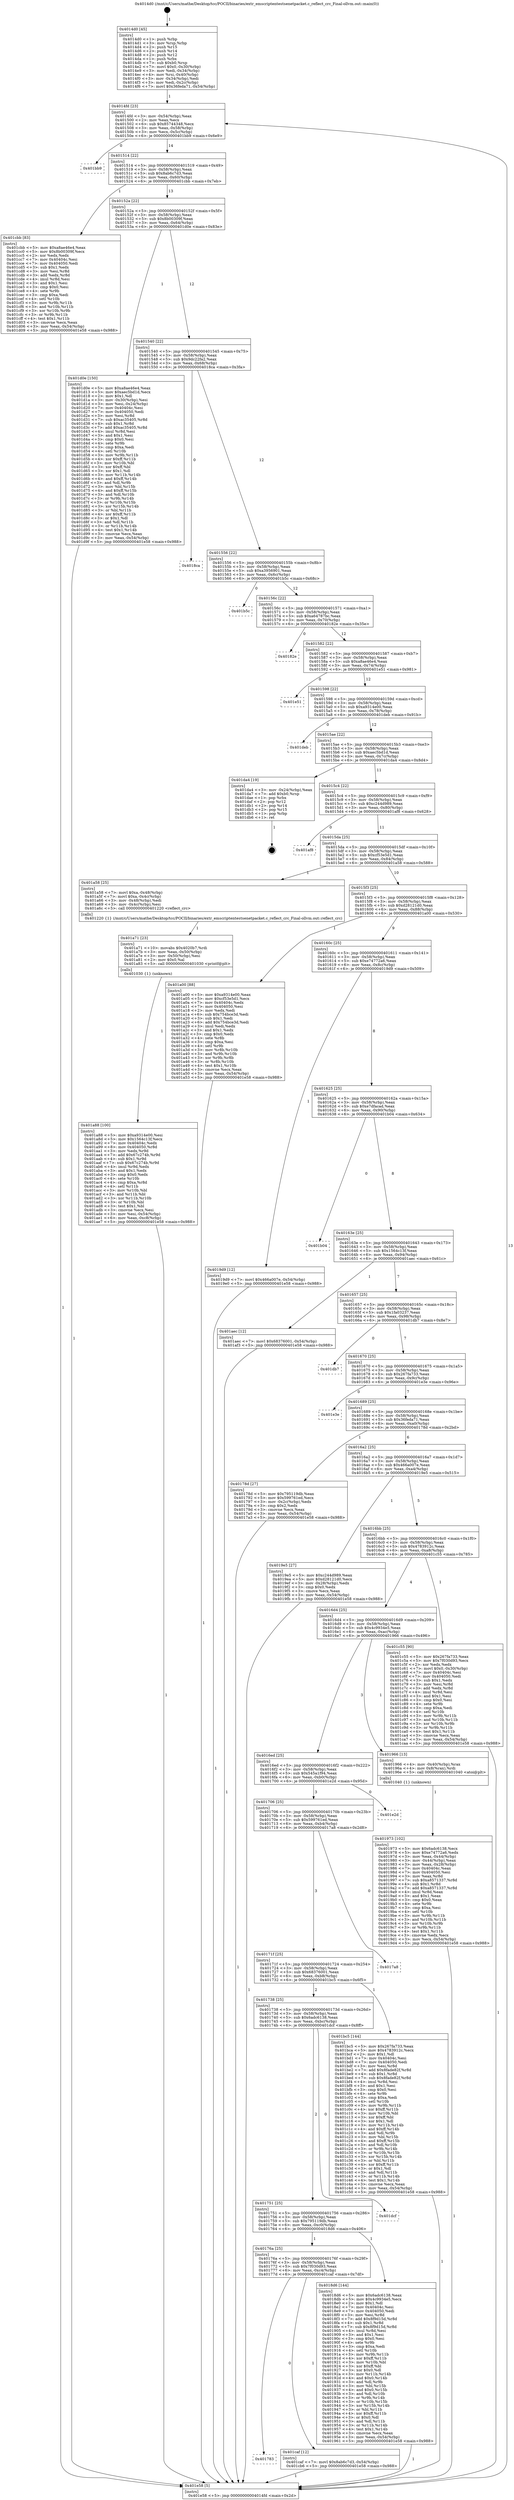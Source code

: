digraph "0x4014d0" {
  label = "0x4014d0 (/mnt/c/Users/mathe/Desktop/tcc/POCII/binaries/extr_emscriptentestsenetpacket.c_reflect_crc_Final-ollvm.out::main(0))"
  labelloc = "t"
  node[shape=record]

  Entry [label="",width=0.3,height=0.3,shape=circle,fillcolor=black,style=filled]
  "0x4014fd" [label="{
     0x4014fd [23]\l
     | [instrs]\l
     &nbsp;&nbsp;0x4014fd \<+3\>: mov -0x54(%rbp),%eax\l
     &nbsp;&nbsp;0x401500 \<+2\>: mov %eax,%ecx\l
     &nbsp;&nbsp;0x401502 \<+6\>: sub $0x85744348,%ecx\l
     &nbsp;&nbsp;0x401508 \<+3\>: mov %eax,-0x58(%rbp)\l
     &nbsp;&nbsp;0x40150b \<+3\>: mov %ecx,-0x5c(%rbp)\l
     &nbsp;&nbsp;0x40150e \<+6\>: je 0000000000401bb9 \<main+0x6e9\>\l
  }"]
  "0x401bb9" [label="{
     0x401bb9\l
  }", style=dashed]
  "0x401514" [label="{
     0x401514 [22]\l
     | [instrs]\l
     &nbsp;&nbsp;0x401514 \<+5\>: jmp 0000000000401519 \<main+0x49\>\l
     &nbsp;&nbsp;0x401519 \<+3\>: mov -0x58(%rbp),%eax\l
     &nbsp;&nbsp;0x40151c \<+5\>: sub $0x8ab6c7d3,%eax\l
     &nbsp;&nbsp;0x401521 \<+3\>: mov %eax,-0x60(%rbp)\l
     &nbsp;&nbsp;0x401524 \<+6\>: je 0000000000401cbb \<main+0x7eb\>\l
  }"]
  Exit [label="",width=0.3,height=0.3,shape=circle,fillcolor=black,style=filled,peripheries=2]
  "0x401cbb" [label="{
     0x401cbb [83]\l
     | [instrs]\l
     &nbsp;&nbsp;0x401cbb \<+5\>: mov $0xa8ae46e4,%eax\l
     &nbsp;&nbsp;0x401cc0 \<+5\>: mov $0x8b00309f,%ecx\l
     &nbsp;&nbsp;0x401cc5 \<+2\>: xor %edx,%edx\l
     &nbsp;&nbsp;0x401cc7 \<+7\>: mov 0x40404c,%esi\l
     &nbsp;&nbsp;0x401cce \<+7\>: mov 0x404050,%edi\l
     &nbsp;&nbsp;0x401cd5 \<+3\>: sub $0x1,%edx\l
     &nbsp;&nbsp;0x401cd8 \<+3\>: mov %esi,%r8d\l
     &nbsp;&nbsp;0x401cdb \<+3\>: add %edx,%r8d\l
     &nbsp;&nbsp;0x401cde \<+4\>: imul %r8d,%esi\l
     &nbsp;&nbsp;0x401ce2 \<+3\>: and $0x1,%esi\l
     &nbsp;&nbsp;0x401ce5 \<+3\>: cmp $0x0,%esi\l
     &nbsp;&nbsp;0x401ce8 \<+4\>: sete %r9b\l
     &nbsp;&nbsp;0x401cec \<+3\>: cmp $0xa,%edi\l
     &nbsp;&nbsp;0x401cef \<+4\>: setl %r10b\l
     &nbsp;&nbsp;0x401cf3 \<+3\>: mov %r9b,%r11b\l
     &nbsp;&nbsp;0x401cf6 \<+3\>: and %r10b,%r11b\l
     &nbsp;&nbsp;0x401cf9 \<+3\>: xor %r10b,%r9b\l
     &nbsp;&nbsp;0x401cfc \<+3\>: or %r9b,%r11b\l
     &nbsp;&nbsp;0x401cff \<+4\>: test $0x1,%r11b\l
     &nbsp;&nbsp;0x401d03 \<+3\>: cmovne %ecx,%eax\l
     &nbsp;&nbsp;0x401d06 \<+3\>: mov %eax,-0x54(%rbp)\l
     &nbsp;&nbsp;0x401d09 \<+5\>: jmp 0000000000401e58 \<main+0x988\>\l
  }"]
  "0x40152a" [label="{
     0x40152a [22]\l
     | [instrs]\l
     &nbsp;&nbsp;0x40152a \<+5\>: jmp 000000000040152f \<main+0x5f\>\l
     &nbsp;&nbsp;0x40152f \<+3\>: mov -0x58(%rbp),%eax\l
     &nbsp;&nbsp;0x401532 \<+5\>: sub $0x8b00309f,%eax\l
     &nbsp;&nbsp;0x401537 \<+3\>: mov %eax,-0x64(%rbp)\l
     &nbsp;&nbsp;0x40153a \<+6\>: je 0000000000401d0e \<main+0x83e\>\l
  }"]
  "0x401783" [label="{
     0x401783\l
  }", style=dashed]
  "0x401d0e" [label="{
     0x401d0e [150]\l
     | [instrs]\l
     &nbsp;&nbsp;0x401d0e \<+5\>: mov $0xa8ae46e4,%eax\l
     &nbsp;&nbsp;0x401d13 \<+5\>: mov $0xaec5bd1d,%ecx\l
     &nbsp;&nbsp;0x401d18 \<+2\>: mov $0x1,%dl\l
     &nbsp;&nbsp;0x401d1a \<+3\>: mov -0x30(%rbp),%esi\l
     &nbsp;&nbsp;0x401d1d \<+3\>: mov %esi,-0x24(%rbp)\l
     &nbsp;&nbsp;0x401d20 \<+7\>: mov 0x40404c,%esi\l
     &nbsp;&nbsp;0x401d27 \<+7\>: mov 0x404050,%edi\l
     &nbsp;&nbsp;0x401d2e \<+3\>: mov %esi,%r8d\l
     &nbsp;&nbsp;0x401d31 \<+7\>: sub $0xac35405,%r8d\l
     &nbsp;&nbsp;0x401d38 \<+4\>: sub $0x1,%r8d\l
     &nbsp;&nbsp;0x401d3c \<+7\>: add $0xac35405,%r8d\l
     &nbsp;&nbsp;0x401d43 \<+4\>: imul %r8d,%esi\l
     &nbsp;&nbsp;0x401d47 \<+3\>: and $0x1,%esi\l
     &nbsp;&nbsp;0x401d4a \<+3\>: cmp $0x0,%esi\l
     &nbsp;&nbsp;0x401d4d \<+4\>: sete %r9b\l
     &nbsp;&nbsp;0x401d51 \<+3\>: cmp $0xa,%edi\l
     &nbsp;&nbsp;0x401d54 \<+4\>: setl %r10b\l
     &nbsp;&nbsp;0x401d58 \<+3\>: mov %r9b,%r11b\l
     &nbsp;&nbsp;0x401d5b \<+4\>: xor $0xff,%r11b\l
     &nbsp;&nbsp;0x401d5f \<+3\>: mov %r10b,%bl\l
     &nbsp;&nbsp;0x401d62 \<+3\>: xor $0xff,%bl\l
     &nbsp;&nbsp;0x401d65 \<+3\>: xor $0x1,%dl\l
     &nbsp;&nbsp;0x401d68 \<+3\>: mov %r11b,%r14b\l
     &nbsp;&nbsp;0x401d6b \<+4\>: and $0xff,%r14b\l
     &nbsp;&nbsp;0x401d6f \<+3\>: and %dl,%r9b\l
     &nbsp;&nbsp;0x401d72 \<+3\>: mov %bl,%r15b\l
     &nbsp;&nbsp;0x401d75 \<+4\>: and $0xff,%r15b\l
     &nbsp;&nbsp;0x401d79 \<+3\>: and %dl,%r10b\l
     &nbsp;&nbsp;0x401d7c \<+3\>: or %r9b,%r14b\l
     &nbsp;&nbsp;0x401d7f \<+3\>: or %r10b,%r15b\l
     &nbsp;&nbsp;0x401d82 \<+3\>: xor %r15b,%r14b\l
     &nbsp;&nbsp;0x401d85 \<+3\>: or %bl,%r11b\l
     &nbsp;&nbsp;0x401d88 \<+4\>: xor $0xff,%r11b\l
     &nbsp;&nbsp;0x401d8c \<+3\>: or $0x1,%dl\l
     &nbsp;&nbsp;0x401d8f \<+3\>: and %dl,%r11b\l
     &nbsp;&nbsp;0x401d92 \<+3\>: or %r11b,%r14b\l
     &nbsp;&nbsp;0x401d95 \<+4\>: test $0x1,%r14b\l
     &nbsp;&nbsp;0x401d99 \<+3\>: cmovne %ecx,%eax\l
     &nbsp;&nbsp;0x401d9c \<+3\>: mov %eax,-0x54(%rbp)\l
     &nbsp;&nbsp;0x401d9f \<+5\>: jmp 0000000000401e58 \<main+0x988\>\l
  }"]
  "0x401540" [label="{
     0x401540 [22]\l
     | [instrs]\l
     &nbsp;&nbsp;0x401540 \<+5\>: jmp 0000000000401545 \<main+0x75\>\l
     &nbsp;&nbsp;0x401545 \<+3\>: mov -0x58(%rbp),%eax\l
     &nbsp;&nbsp;0x401548 \<+5\>: sub $0x9dc22fa2,%eax\l
     &nbsp;&nbsp;0x40154d \<+3\>: mov %eax,-0x68(%rbp)\l
     &nbsp;&nbsp;0x401550 \<+6\>: je 00000000004018ca \<main+0x3fa\>\l
  }"]
  "0x401caf" [label="{
     0x401caf [12]\l
     | [instrs]\l
     &nbsp;&nbsp;0x401caf \<+7\>: movl $0x8ab6c7d3,-0x54(%rbp)\l
     &nbsp;&nbsp;0x401cb6 \<+5\>: jmp 0000000000401e58 \<main+0x988\>\l
  }"]
  "0x4018ca" [label="{
     0x4018ca\l
  }", style=dashed]
  "0x401556" [label="{
     0x401556 [22]\l
     | [instrs]\l
     &nbsp;&nbsp;0x401556 \<+5\>: jmp 000000000040155b \<main+0x8b\>\l
     &nbsp;&nbsp;0x40155b \<+3\>: mov -0x58(%rbp),%eax\l
     &nbsp;&nbsp;0x40155e \<+5\>: sub $0xa3956901,%eax\l
     &nbsp;&nbsp;0x401563 \<+3\>: mov %eax,-0x6c(%rbp)\l
     &nbsp;&nbsp;0x401566 \<+6\>: je 0000000000401b5c \<main+0x68c\>\l
  }"]
  "0x401a88" [label="{
     0x401a88 [100]\l
     | [instrs]\l
     &nbsp;&nbsp;0x401a88 \<+5\>: mov $0xa9314e00,%esi\l
     &nbsp;&nbsp;0x401a8d \<+5\>: mov $0x1564c13f,%ecx\l
     &nbsp;&nbsp;0x401a92 \<+7\>: mov 0x40404c,%edx\l
     &nbsp;&nbsp;0x401a99 \<+8\>: mov 0x404050,%r8d\l
     &nbsp;&nbsp;0x401aa1 \<+3\>: mov %edx,%r9d\l
     &nbsp;&nbsp;0x401aa4 \<+7\>: add $0x67c274b,%r9d\l
     &nbsp;&nbsp;0x401aab \<+4\>: sub $0x1,%r9d\l
     &nbsp;&nbsp;0x401aaf \<+7\>: sub $0x67c274b,%r9d\l
     &nbsp;&nbsp;0x401ab6 \<+4\>: imul %r9d,%edx\l
     &nbsp;&nbsp;0x401aba \<+3\>: and $0x1,%edx\l
     &nbsp;&nbsp;0x401abd \<+3\>: cmp $0x0,%edx\l
     &nbsp;&nbsp;0x401ac0 \<+4\>: sete %r10b\l
     &nbsp;&nbsp;0x401ac4 \<+4\>: cmp $0xa,%r8d\l
     &nbsp;&nbsp;0x401ac8 \<+4\>: setl %r11b\l
     &nbsp;&nbsp;0x401acc \<+3\>: mov %r10b,%bl\l
     &nbsp;&nbsp;0x401acf \<+3\>: and %r11b,%bl\l
     &nbsp;&nbsp;0x401ad2 \<+3\>: xor %r11b,%r10b\l
     &nbsp;&nbsp;0x401ad5 \<+3\>: or %r10b,%bl\l
     &nbsp;&nbsp;0x401ad8 \<+3\>: test $0x1,%bl\l
     &nbsp;&nbsp;0x401adb \<+3\>: cmovne %ecx,%esi\l
     &nbsp;&nbsp;0x401ade \<+3\>: mov %esi,-0x54(%rbp)\l
     &nbsp;&nbsp;0x401ae1 \<+6\>: mov %eax,-0xc8(%rbp)\l
     &nbsp;&nbsp;0x401ae7 \<+5\>: jmp 0000000000401e58 \<main+0x988\>\l
  }"]
  "0x401b5c" [label="{
     0x401b5c\l
  }", style=dashed]
  "0x40156c" [label="{
     0x40156c [22]\l
     | [instrs]\l
     &nbsp;&nbsp;0x40156c \<+5\>: jmp 0000000000401571 \<main+0xa1\>\l
     &nbsp;&nbsp;0x401571 \<+3\>: mov -0x58(%rbp),%eax\l
     &nbsp;&nbsp;0x401574 \<+5\>: sub $0xa64787bc,%eax\l
     &nbsp;&nbsp;0x401579 \<+3\>: mov %eax,-0x70(%rbp)\l
     &nbsp;&nbsp;0x40157c \<+6\>: je 000000000040182e \<main+0x35e\>\l
  }"]
  "0x401a71" [label="{
     0x401a71 [23]\l
     | [instrs]\l
     &nbsp;&nbsp;0x401a71 \<+10\>: movabs $0x4020b7,%rdi\l
     &nbsp;&nbsp;0x401a7b \<+3\>: mov %eax,-0x50(%rbp)\l
     &nbsp;&nbsp;0x401a7e \<+3\>: mov -0x50(%rbp),%esi\l
     &nbsp;&nbsp;0x401a81 \<+2\>: mov $0x0,%al\l
     &nbsp;&nbsp;0x401a83 \<+5\>: call 0000000000401030 \<printf@plt\>\l
     | [calls]\l
     &nbsp;&nbsp;0x401030 \{1\} (unknown)\l
  }"]
  "0x40182e" [label="{
     0x40182e\l
  }", style=dashed]
  "0x401582" [label="{
     0x401582 [22]\l
     | [instrs]\l
     &nbsp;&nbsp;0x401582 \<+5\>: jmp 0000000000401587 \<main+0xb7\>\l
     &nbsp;&nbsp;0x401587 \<+3\>: mov -0x58(%rbp),%eax\l
     &nbsp;&nbsp;0x40158a \<+5\>: sub $0xa8ae46e4,%eax\l
     &nbsp;&nbsp;0x40158f \<+3\>: mov %eax,-0x74(%rbp)\l
     &nbsp;&nbsp;0x401592 \<+6\>: je 0000000000401e51 \<main+0x981\>\l
  }"]
  "0x401973" [label="{
     0x401973 [102]\l
     | [instrs]\l
     &nbsp;&nbsp;0x401973 \<+5\>: mov $0x6adc6138,%ecx\l
     &nbsp;&nbsp;0x401978 \<+5\>: mov $0xe74772a6,%edx\l
     &nbsp;&nbsp;0x40197d \<+3\>: mov %eax,-0x44(%rbp)\l
     &nbsp;&nbsp;0x401980 \<+3\>: mov -0x44(%rbp),%eax\l
     &nbsp;&nbsp;0x401983 \<+3\>: mov %eax,-0x28(%rbp)\l
     &nbsp;&nbsp;0x401986 \<+7\>: mov 0x40404c,%eax\l
     &nbsp;&nbsp;0x40198d \<+7\>: mov 0x404050,%esi\l
     &nbsp;&nbsp;0x401994 \<+3\>: mov %eax,%r8d\l
     &nbsp;&nbsp;0x401997 \<+7\>: sub $0xa8571337,%r8d\l
     &nbsp;&nbsp;0x40199e \<+4\>: sub $0x1,%r8d\l
     &nbsp;&nbsp;0x4019a2 \<+7\>: add $0xa8571337,%r8d\l
     &nbsp;&nbsp;0x4019a9 \<+4\>: imul %r8d,%eax\l
     &nbsp;&nbsp;0x4019ad \<+3\>: and $0x1,%eax\l
     &nbsp;&nbsp;0x4019b0 \<+3\>: cmp $0x0,%eax\l
     &nbsp;&nbsp;0x4019b3 \<+4\>: sete %r9b\l
     &nbsp;&nbsp;0x4019b7 \<+3\>: cmp $0xa,%esi\l
     &nbsp;&nbsp;0x4019ba \<+4\>: setl %r10b\l
     &nbsp;&nbsp;0x4019be \<+3\>: mov %r9b,%r11b\l
     &nbsp;&nbsp;0x4019c1 \<+3\>: and %r10b,%r11b\l
     &nbsp;&nbsp;0x4019c4 \<+3\>: xor %r10b,%r9b\l
     &nbsp;&nbsp;0x4019c7 \<+3\>: or %r9b,%r11b\l
     &nbsp;&nbsp;0x4019ca \<+4\>: test $0x1,%r11b\l
     &nbsp;&nbsp;0x4019ce \<+3\>: cmovne %edx,%ecx\l
     &nbsp;&nbsp;0x4019d1 \<+3\>: mov %ecx,-0x54(%rbp)\l
     &nbsp;&nbsp;0x4019d4 \<+5\>: jmp 0000000000401e58 \<main+0x988\>\l
  }"]
  "0x401e51" [label="{
     0x401e51\l
  }", style=dashed]
  "0x401598" [label="{
     0x401598 [22]\l
     | [instrs]\l
     &nbsp;&nbsp;0x401598 \<+5\>: jmp 000000000040159d \<main+0xcd\>\l
     &nbsp;&nbsp;0x40159d \<+3\>: mov -0x58(%rbp),%eax\l
     &nbsp;&nbsp;0x4015a0 \<+5\>: sub $0xa9314e00,%eax\l
     &nbsp;&nbsp;0x4015a5 \<+3\>: mov %eax,-0x78(%rbp)\l
     &nbsp;&nbsp;0x4015a8 \<+6\>: je 0000000000401deb \<main+0x91b\>\l
  }"]
  "0x40176a" [label="{
     0x40176a [25]\l
     | [instrs]\l
     &nbsp;&nbsp;0x40176a \<+5\>: jmp 000000000040176f \<main+0x29f\>\l
     &nbsp;&nbsp;0x40176f \<+3\>: mov -0x58(%rbp),%eax\l
     &nbsp;&nbsp;0x401772 \<+5\>: sub $0x7f030d93,%eax\l
     &nbsp;&nbsp;0x401777 \<+6\>: mov %eax,-0xc4(%rbp)\l
     &nbsp;&nbsp;0x40177d \<+6\>: je 0000000000401caf \<main+0x7df\>\l
  }"]
  "0x401deb" [label="{
     0x401deb\l
  }", style=dashed]
  "0x4015ae" [label="{
     0x4015ae [22]\l
     | [instrs]\l
     &nbsp;&nbsp;0x4015ae \<+5\>: jmp 00000000004015b3 \<main+0xe3\>\l
     &nbsp;&nbsp;0x4015b3 \<+3\>: mov -0x58(%rbp),%eax\l
     &nbsp;&nbsp;0x4015b6 \<+5\>: sub $0xaec5bd1d,%eax\l
     &nbsp;&nbsp;0x4015bb \<+3\>: mov %eax,-0x7c(%rbp)\l
     &nbsp;&nbsp;0x4015be \<+6\>: je 0000000000401da4 \<main+0x8d4\>\l
  }"]
  "0x4018d6" [label="{
     0x4018d6 [144]\l
     | [instrs]\l
     &nbsp;&nbsp;0x4018d6 \<+5\>: mov $0x6adc6138,%eax\l
     &nbsp;&nbsp;0x4018db \<+5\>: mov $0x4c9934e5,%ecx\l
     &nbsp;&nbsp;0x4018e0 \<+2\>: mov $0x1,%dl\l
     &nbsp;&nbsp;0x4018e2 \<+7\>: mov 0x40404c,%esi\l
     &nbsp;&nbsp;0x4018e9 \<+7\>: mov 0x404050,%edi\l
     &nbsp;&nbsp;0x4018f0 \<+3\>: mov %esi,%r8d\l
     &nbsp;&nbsp;0x4018f3 \<+7\>: add $0x8f9d15d,%r8d\l
     &nbsp;&nbsp;0x4018fa \<+4\>: sub $0x1,%r8d\l
     &nbsp;&nbsp;0x4018fe \<+7\>: sub $0x8f9d15d,%r8d\l
     &nbsp;&nbsp;0x401905 \<+4\>: imul %r8d,%esi\l
     &nbsp;&nbsp;0x401909 \<+3\>: and $0x1,%esi\l
     &nbsp;&nbsp;0x40190c \<+3\>: cmp $0x0,%esi\l
     &nbsp;&nbsp;0x40190f \<+4\>: sete %r9b\l
     &nbsp;&nbsp;0x401913 \<+3\>: cmp $0xa,%edi\l
     &nbsp;&nbsp;0x401916 \<+4\>: setl %r10b\l
     &nbsp;&nbsp;0x40191a \<+3\>: mov %r9b,%r11b\l
     &nbsp;&nbsp;0x40191d \<+4\>: xor $0xff,%r11b\l
     &nbsp;&nbsp;0x401921 \<+3\>: mov %r10b,%bl\l
     &nbsp;&nbsp;0x401924 \<+3\>: xor $0xff,%bl\l
     &nbsp;&nbsp;0x401927 \<+3\>: xor $0x0,%dl\l
     &nbsp;&nbsp;0x40192a \<+3\>: mov %r11b,%r14b\l
     &nbsp;&nbsp;0x40192d \<+4\>: and $0x0,%r14b\l
     &nbsp;&nbsp;0x401931 \<+3\>: and %dl,%r9b\l
     &nbsp;&nbsp;0x401934 \<+3\>: mov %bl,%r15b\l
     &nbsp;&nbsp;0x401937 \<+4\>: and $0x0,%r15b\l
     &nbsp;&nbsp;0x40193b \<+3\>: and %dl,%r10b\l
     &nbsp;&nbsp;0x40193e \<+3\>: or %r9b,%r14b\l
     &nbsp;&nbsp;0x401941 \<+3\>: or %r10b,%r15b\l
     &nbsp;&nbsp;0x401944 \<+3\>: xor %r15b,%r14b\l
     &nbsp;&nbsp;0x401947 \<+3\>: or %bl,%r11b\l
     &nbsp;&nbsp;0x40194a \<+4\>: xor $0xff,%r11b\l
     &nbsp;&nbsp;0x40194e \<+3\>: or $0x0,%dl\l
     &nbsp;&nbsp;0x401951 \<+3\>: and %dl,%r11b\l
     &nbsp;&nbsp;0x401954 \<+3\>: or %r11b,%r14b\l
     &nbsp;&nbsp;0x401957 \<+4\>: test $0x1,%r14b\l
     &nbsp;&nbsp;0x40195b \<+3\>: cmovne %ecx,%eax\l
     &nbsp;&nbsp;0x40195e \<+3\>: mov %eax,-0x54(%rbp)\l
     &nbsp;&nbsp;0x401961 \<+5\>: jmp 0000000000401e58 \<main+0x988\>\l
  }"]
  "0x401da4" [label="{
     0x401da4 [19]\l
     | [instrs]\l
     &nbsp;&nbsp;0x401da4 \<+3\>: mov -0x24(%rbp),%eax\l
     &nbsp;&nbsp;0x401da7 \<+7\>: add $0xb0,%rsp\l
     &nbsp;&nbsp;0x401dae \<+1\>: pop %rbx\l
     &nbsp;&nbsp;0x401daf \<+2\>: pop %r12\l
     &nbsp;&nbsp;0x401db1 \<+2\>: pop %r14\l
     &nbsp;&nbsp;0x401db3 \<+2\>: pop %r15\l
     &nbsp;&nbsp;0x401db5 \<+1\>: pop %rbp\l
     &nbsp;&nbsp;0x401db6 \<+1\>: ret\l
  }"]
  "0x4015c4" [label="{
     0x4015c4 [22]\l
     | [instrs]\l
     &nbsp;&nbsp;0x4015c4 \<+5\>: jmp 00000000004015c9 \<main+0xf9\>\l
     &nbsp;&nbsp;0x4015c9 \<+3\>: mov -0x58(%rbp),%eax\l
     &nbsp;&nbsp;0x4015cc \<+5\>: sub $0xc244d989,%eax\l
     &nbsp;&nbsp;0x4015d1 \<+3\>: mov %eax,-0x80(%rbp)\l
     &nbsp;&nbsp;0x4015d4 \<+6\>: je 0000000000401af8 \<main+0x628\>\l
  }"]
  "0x401751" [label="{
     0x401751 [25]\l
     | [instrs]\l
     &nbsp;&nbsp;0x401751 \<+5\>: jmp 0000000000401756 \<main+0x286\>\l
     &nbsp;&nbsp;0x401756 \<+3\>: mov -0x58(%rbp),%eax\l
     &nbsp;&nbsp;0x401759 \<+5\>: sub $0x795119db,%eax\l
     &nbsp;&nbsp;0x40175e \<+6\>: mov %eax,-0xc0(%rbp)\l
     &nbsp;&nbsp;0x401764 \<+6\>: je 00000000004018d6 \<main+0x406\>\l
  }"]
  "0x401af8" [label="{
     0x401af8\l
  }", style=dashed]
  "0x4015da" [label="{
     0x4015da [25]\l
     | [instrs]\l
     &nbsp;&nbsp;0x4015da \<+5\>: jmp 00000000004015df \<main+0x10f\>\l
     &nbsp;&nbsp;0x4015df \<+3\>: mov -0x58(%rbp),%eax\l
     &nbsp;&nbsp;0x4015e2 \<+5\>: sub $0xcf53e5d1,%eax\l
     &nbsp;&nbsp;0x4015e7 \<+6\>: mov %eax,-0x84(%rbp)\l
     &nbsp;&nbsp;0x4015ed \<+6\>: je 0000000000401a58 \<main+0x588\>\l
  }"]
  "0x401dcf" [label="{
     0x401dcf\l
  }", style=dashed]
  "0x401a58" [label="{
     0x401a58 [25]\l
     | [instrs]\l
     &nbsp;&nbsp;0x401a58 \<+7\>: movl $0xa,-0x48(%rbp)\l
     &nbsp;&nbsp;0x401a5f \<+7\>: movl $0xa,-0x4c(%rbp)\l
     &nbsp;&nbsp;0x401a66 \<+3\>: mov -0x48(%rbp),%edi\l
     &nbsp;&nbsp;0x401a69 \<+3\>: mov -0x4c(%rbp),%esi\l
     &nbsp;&nbsp;0x401a6c \<+5\>: call 0000000000401220 \<reflect_crc\>\l
     | [calls]\l
     &nbsp;&nbsp;0x401220 \{1\} (/mnt/c/Users/mathe/Desktop/tcc/POCII/binaries/extr_emscriptentestsenetpacket.c_reflect_crc_Final-ollvm.out::reflect_crc)\l
  }"]
  "0x4015f3" [label="{
     0x4015f3 [25]\l
     | [instrs]\l
     &nbsp;&nbsp;0x4015f3 \<+5\>: jmp 00000000004015f8 \<main+0x128\>\l
     &nbsp;&nbsp;0x4015f8 \<+3\>: mov -0x58(%rbp),%eax\l
     &nbsp;&nbsp;0x4015fb \<+5\>: sub $0xd28121d0,%eax\l
     &nbsp;&nbsp;0x401600 \<+6\>: mov %eax,-0x88(%rbp)\l
     &nbsp;&nbsp;0x401606 \<+6\>: je 0000000000401a00 \<main+0x530\>\l
  }"]
  "0x401738" [label="{
     0x401738 [25]\l
     | [instrs]\l
     &nbsp;&nbsp;0x401738 \<+5\>: jmp 000000000040173d \<main+0x26d\>\l
     &nbsp;&nbsp;0x40173d \<+3\>: mov -0x58(%rbp),%eax\l
     &nbsp;&nbsp;0x401740 \<+5\>: sub $0x6adc6138,%eax\l
     &nbsp;&nbsp;0x401745 \<+6\>: mov %eax,-0xbc(%rbp)\l
     &nbsp;&nbsp;0x40174b \<+6\>: je 0000000000401dcf \<main+0x8ff\>\l
  }"]
  "0x401a00" [label="{
     0x401a00 [88]\l
     | [instrs]\l
     &nbsp;&nbsp;0x401a00 \<+5\>: mov $0xa9314e00,%eax\l
     &nbsp;&nbsp;0x401a05 \<+5\>: mov $0xcf53e5d1,%ecx\l
     &nbsp;&nbsp;0x401a0a \<+7\>: mov 0x40404c,%edx\l
     &nbsp;&nbsp;0x401a11 \<+7\>: mov 0x404050,%esi\l
     &nbsp;&nbsp;0x401a18 \<+2\>: mov %edx,%edi\l
     &nbsp;&nbsp;0x401a1a \<+6\>: sub $0x754bce3d,%edi\l
     &nbsp;&nbsp;0x401a20 \<+3\>: sub $0x1,%edi\l
     &nbsp;&nbsp;0x401a23 \<+6\>: add $0x754bce3d,%edi\l
     &nbsp;&nbsp;0x401a29 \<+3\>: imul %edi,%edx\l
     &nbsp;&nbsp;0x401a2c \<+3\>: and $0x1,%edx\l
     &nbsp;&nbsp;0x401a2f \<+3\>: cmp $0x0,%edx\l
     &nbsp;&nbsp;0x401a32 \<+4\>: sete %r8b\l
     &nbsp;&nbsp;0x401a36 \<+3\>: cmp $0xa,%esi\l
     &nbsp;&nbsp;0x401a39 \<+4\>: setl %r9b\l
     &nbsp;&nbsp;0x401a3d \<+3\>: mov %r8b,%r10b\l
     &nbsp;&nbsp;0x401a40 \<+3\>: and %r9b,%r10b\l
     &nbsp;&nbsp;0x401a43 \<+3\>: xor %r9b,%r8b\l
     &nbsp;&nbsp;0x401a46 \<+3\>: or %r8b,%r10b\l
     &nbsp;&nbsp;0x401a49 \<+4\>: test $0x1,%r10b\l
     &nbsp;&nbsp;0x401a4d \<+3\>: cmovne %ecx,%eax\l
     &nbsp;&nbsp;0x401a50 \<+3\>: mov %eax,-0x54(%rbp)\l
     &nbsp;&nbsp;0x401a53 \<+5\>: jmp 0000000000401e58 \<main+0x988\>\l
  }"]
  "0x40160c" [label="{
     0x40160c [25]\l
     | [instrs]\l
     &nbsp;&nbsp;0x40160c \<+5\>: jmp 0000000000401611 \<main+0x141\>\l
     &nbsp;&nbsp;0x401611 \<+3\>: mov -0x58(%rbp),%eax\l
     &nbsp;&nbsp;0x401614 \<+5\>: sub $0xe74772a6,%eax\l
     &nbsp;&nbsp;0x401619 \<+6\>: mov %eax,-0x8c(%rbp)\l
     &nbsp;&nbsp;0x40161f \<+6\>: je 00000000004019d9 \<main+0x509\>\l
  }"]
  "0x401bc5" [label="{
     0x401bc5 [144]\l
     | [instrs]\l
     &nbsp;&nbsp;0x401bc5 \<+5\>: mov $0x267fa733,%eax\l
     &nbsp;&nbsp;0x401bca \<+5\>: mov $0x4783912c,%ecx\l
     &nbsp;&nbsp;0x401bcf \<+2\>: mov $0x1,%dl\l
     &nbsp;&nbsp;0x401bd1 \<+7\>: mov 0x40404c,%esi\l
     &nbsp;&nbsp;0x401bd8 \<+7\>: mov 0x404050,%edi\l
     &nbsp;&nbsp;0x401bdf \<+3\>: mov %esi,%r8d\l
     &nbsp;&nbsp;0x401be2 \<+7\>: add $0x8fade82f,%r8d\l
     &nbsp;&nbsp;0x401be9 \<+4\>: sub $0x1,%r8d\l
     &nbsp;&nbsp;0x401bed \<+7\>: sub $0x8fade82f,%r8d\l
     &nbsp;&nbsp;0x401bf4 \<+4\>: imul %r8d,%esi\l
     &nbsp;&nbsp;0x401bf8 \<+3\>: and $0x1,%esi\l
     &nbsp;&nbsp;0x401bfb \<+3\>: cmp $0x0,%esi\l
     &nbsp;&nbsp;0x401bfe \<+4\>: sete %r9b\l
     &nbsp;&nbsp;0x401c02 \<+3\>: cmp $0xa,%edi\l
     &nbsp;&nbsp;0x401c05 \<+4\>: setl %r10b\l
     &nbsp;&nbsp;0x401c09 \<+3\>: mov %r9b,%r11b\l
     &nbsp;&nbsp;0x401c0c \<+4\>: xor $0xff,%r11b\l
     &nbsp;&nbsp;0x401c10 \<+3\>: mov %r10b,%bl\l
     &nbsp;&nbsp;0x401c13 \<+3\>: xor $0xff,%bl\l
     &nbsp;&nbsp;0x401c16 \<+3\>: xor $0x1,%dl\l
     &nbsp;&nbsp;0x401c19 \<+3\>: mov %r11b,%r14b\l
     &nbsp;&nbsp;0x401c1c \<+4\>: and $0xff,%r14b\l
     &nbsp;&nbsp;0x401c20 \<+3\>: and %dl,%r9b\l
     &nbsp;&nbsp;0x401c23 \<+3\>: mov %bl,%r15b\l
     &nbsp;&nbsp;0x401c26 \<+4\>: and $0xff,%r15b\l
     &nbsp;&nbsp;0x401c2a \<+3\>: and %dl,%r10b\l
     &nbsp;&nbsp;0x401c2d \<+3\>: or %r9b,%r14b\l
     &nbsp;&nbsp;0x401c30 \<+3\>: or %r10b,%r15b\l
     &nbsp;&nbsp;0x401c33 \<+3\>: xor %r15b,%r14b\l
     &nbsp;&nbsp;0x401c36 \<+3\>: or %bl,%r11b\l
     &nbsp;&nbsp;0x401c39 \<+4\>: xor $0xff,%r11b\l
     &nbsp;&nbsp;0x401c3d \<+3\>: or $0x1,%dl\l
     &nbsp;&nbsp;0x401c40 \<+3\>: and %dl,%r11b\l
     &nbsp;&nbsp;0x401c43 \<+3\>: or %r11b,%r14b\l
     &nbsp;&nbsp;0x401c46 \<+4\>: test $0x1,%r14b\l
     &nbsp;&nbsp;0x401c4a \<+3\>: cmovne %ecx,%eax\l
     &nbsp;&nbsp;0x401c4d \<+3\>: mov %eax,-0x54(%rbp)\l
     &nbsp;&nbsp;0x401c50 \<+5\>: jmp 0000000000401e58 \<main+0x988\>\l
  }"]
  "0x4019d9" [label="{
     0x4019d9 [12]\l
     | [instrs]\l
     &nbsp;&nbsp;0x4019d9 \<+7\>: movl $0x466a007e,-0x54(%rbp)\l
     &nbsp;&nbsp;0x4019e0 \<+5\>: jmp 0000000000401e58 \<main+0x988\>\l
  }"]
  "0x401625" [label="{
     0x401625 [25]\l
     | [instrs]\l
     &nbsp;&nbsp;0x401625 \<+5\>: jmp 000000000040162a \<main+0x15a\>\l
     &nbsp;&nbsp;0x40162a \<+3\>: mov -0x58(%rbp),%eax\l
     &nbsp;&nbsp;0x40162d \<+5\>: sub $0xe7dfacad,%eax\l
     &nbsp;&nbsp;0x401632 \<+6\>: mov %eax,-0x90(%rbp)\l
     &nbsp;&nbsp;0x401638 \<+6\>: je 0000000000401b04 \<main+0x634\>\l
  }"]
  "0x40171f" [label="{
     0x40171f [25]\l
     | [instrs]\l
     &nbsp;&nbsp;0x40171f \<+5\>: jmp 0000000000401724 \<main+0x254\>\l
     &nbsp;&nbsp;0x401724 \<+3\>: mov -0x58(%rbp),%eax\l
     &nbsp;&nbsp;0x401727 \<+5\>: sub $0x68376001,%eax\l
     &nbsp;&nbsp;0x40172c \<+6\>: mov %eax,-0xb8(%rbp)\l
     &nbsp;&nbsp;0x401732 \<+6\>: je 0000000000401bc5 \<main+0x6f5\>\l
  }"]
  "0x401b04" [label="{
     0x401b04\l
  }", style=dashed]
  "0x40163e" [label="{
     0x40163e [25]\l
     | [instrs]\l
     &nbsp;&nbsp;0x40163e \<+5\>: jmp 0000000000401643 \<main+0x173\>\l
     &nbsp;&nbsp;0x401643 \<+3\>: mov -0x58(%rbp),%eax\l
     &nbsp;&nbsp;0x401646 \<+5\>: sub $0x1564c13f,%eax\l
     &nbsp;&nbsp;0x40164b \<+6\>: mov %eax,-0x94(%rbp)\l
     &nbsp;&nbsp;0x401651 \<+6\>: je 0000000000401aec \<main+0x61c\>\l
  }"]
  "0x4017a8" [label="{
     0x4017a8\l
  }", style=dashed]
  "0x401aec" [label="{
     0x401aec [12]\l
     | [instrs]\l
     &nbsp;&nbsp;0x401aec \<+7\>: movl $0x68376001,-0x54(%rbp)\l
     &nbsp;&nbsp;0x401af3 \<+5\>: jmp 0000000000401e58 \<main+0x988\>\l
  }"]
  "0x401657" [label="{
     0x401657 [25]\l
     | [instrs]\l
     &nbsp;&nbsp;0x401657 \<+5\>: jmp 000000000040165c \<main+0x18c\>\l
     &nbsp;&nbsp;0x40165c \<+3\>: mov -0x58(%rbp),%eax\l
     &nbsp;&nbsp;0x40165f \<+5\>: sub $0x1fa03237,%eax\l
     &nbsp;&nbsp;0x401664 \<+6\>: mov %eax,-0x98(%rbp)\l
     &nbsp;&nbsp;0x40166a \<+6\>: je 0000000000401db7 \<main+0x8e7\>\l
  }"]
  "0x401706" [label="{
     0x401706 [25]\l
     | [instrs]\l
     &nbsp;&nbsp;0x401706 \<+5\>: jmp 000000000040170b \<main+0x23b\>\l
     &nbsp;&nbsp;0x40170b \<+3\>: mov -0x58(%rbp),%eax\l
     &nbsp;&nbsp;0x40170e \<+5\>: sub $0x599761ed,%eax\l
     &nbsp;&nbsp;0x401713 \<+6\>: mov %eax,-0xb4(%rbp)\l
     &nbsp;&nbsp;0x401719 \<+6\>: je 00000000004017a8 \<main+0x2d8\>\l
  }"]
  "0x401db7" [label="{
     0x401db7\l
  }", style=dashed]
  "0x401670" [label="{
     0x401670 [25]\l
     | [instrs]\l
     &nbsp;&nbsp;0x401670 \<+5\>: jmp 0000000000401675 \<main+0x1a5\>\l
     &nbsp;&nbsp;0x401675 \<+3\>: mov -0x58(%rbp),%eax\l
     &nbsp;&nbsp;0x401678 \<+5\>: sub $0x267fa733,%eax\l
     &nbsp;&nbsp;0x40167d \<+6\>: mov %eax,-0x9c(%rbp)\l
     &nbsp;&nbsp;0x401683 \<+6\>: je 0000000000401e3e \<main+0x96e\>\l
  }"]
  "0x401e2d" [label="{
     0x401e2d\l
  }", style=dashed]
  "0x401e3e" [label="{
     0x401e3e\l
  }", style=dashed]
  "0x401689" [label="{
     0x401689 [25]\l
     | [instrs]\l
     &nbsp;&nbsp;0x401689 \<+5\>: jmp 000000000040168e \<main+0x1be\>\l
     &nbsp;&nbsp;0x40168e \<+3\>: mov -0x58(%rbp),%eax\l
     &nbsp;&nbsp;0x401691 \<+5\>: sub $0x36feda71,%eax\l
     &nbsp;&nbsp;0x401696 \<+6\>: mov %eax,-0xa0(%rbp)\l
     &nbsp;&nbsp;0x40169c \<+6\>: je 000000000040178d \<main+0x2bd\>\l
  }"]
  "0x4016ed" [label="{
     0x4016ed [25]\l
     | [instrs]\l
     &nbsp;&nbsp;0x4016ed \<+5\>: jmp 00000000004016f2 \<main+0x222\>\l
     &nbsp;&nbsp;0x4016f2 \<+3\>: mov -0x58(%rbp),%eax\l
     &nbsp;&nbsp;0x4016f5 \<+5\>: sub $0x545a1f94,%eax\l
     &nbsp;&nbsp;0x4016fa \<+6\>: mov %eax,-0xb0(%rbp)\l
     &nbsp;&nbsp;0x401700 \<+6\>: je 0000000000401e2d \<main+0x95d\>\l
  }"]
  "0x40178d" [label="{
     0x40178d [27]\l
     | [instrs]\l
     &nbsp;&nbsp;0x40178d \<+5\>: mov $0x795119db,%eax\l
     &nbsp;&nbsp;0x401792 \<+5\>: mov $0x599761ed,%ecx\l
     &nbsp;&nbsp;0x401797 \<+3\>: mov -0x2c(%rbp),%edx\l
     &nbsp;&nbsp;0x40179a \<+3\>: cmp $0x2,%edx\l
     &nbsp;&nbsp;0x40179d \<+3\>: cmovne %ecx,%eax\l
     &nbsp;&nbsp;0x4017a0 \<+3\>: mov %eax,-0x54(%rbp)\l
     &nbsp;&nbsp;0x4017a3 \<+5\>: jmp 0000000000401e58 \<main+0x988\>\l
  }"]
  "0x4016a2" [label="{
     0x4016a2 [25]\l
     | [instrs]\l
     &nbsp;&nbsp;0x4016a2 \<+5\>: jmp 00000000004016a7 \<main+0x1d7\>\l
     &nbsp;&nbsp;0x4016a7 \<+3\>: mov -0x58(%rbp),%eax\l
     &nbsp;&nbsp;0x4016aa \<+5\>: sub $0x466a007e,%eax\l
     &nbsp;&nbsp;0x4016af \<+6\>: mov %eax,-0xa4(%rbp)\l
     &nbsp;&nbsp;0x4016b5 \<+6\>: je 00000000004019e5 \<main+0x515\>\l
  }"]
  "0x401e58" [label="{
     0x401e58 [5]\l
     | [instrs]\l
     &nbsp;&nbsp;0x401e58 \<+5\>: jmp 00000000004014fd \<main+0x2d\>\l
  }"]
  "0x4014d0" [label="{
     0x4014d0 [45]\l
     | [instrs]\l
     &nbsp;&nbsp;0x4014d0 \<+1\>: push %rbp\l
     &nbsp;&nbsp;0x4014d1 \<+3\>: mov %rsp,%rbp\l
     &nbsp;&nbsp;0x4014d4 \<+2\>: push %r15\l
     &nbsp;&nbsp;0x4014d6 \<+2\>: push %r14\l
     &nbsp;&nbsp;0x4014d8 \<+2\>: push %r12\l
     &nbsp;&nbsp;0x4014da \<+1\>: push %rbx\l
     &nbsp;&nbsp;0x4014db \<+7\>: sub $0xb0,%rsp\l
     &nbsp;&nbsp;0x4014e2 \<+7\>: movl $0x0,-0x30(%rbp)\l
     &nbsp;&nbsp;0x4014e9 \<+3\>: mov %edi,-0x34(%rbp)\l
     &nbsp;&nbsp;0x4014ec \<+4\>: mov %rsi,-0x40(%rbp)\l
     &nbsp;&nbsp;0x4014f0 \<+3\>: mov -0x34(%rbp),%edi\l
     &nbsp;&nbsp;0x4014f3 \<+3\>: mov %edi,-0x2c(%rbp)\l
     &nbsp;&nbsp;0x4014f6 \<+7\>: movl $0x36feda71,-0x54(%rbp)\l
  }"]
  "0x401966" [label="{
     0x401966 [13]\l
     | [instrs]\l
     &nbsp;&nbsp;0x401966 \<+4\>: mov -0x40(%rbp),%rax\l
     &nbsp;&nbsp;0x40196a \<+4\>: mov 0x8(%rax),%rdi\l
     &nbsp;&nbsp;0x40196e \<+5\>: call 0000000000401040 \<atoi@plt\>\l
     | [calls]\l
     &nbsp;&nbsp;0x401040 \{1\} (unknown)\l
  }"]
  "0x4019e5" [label="{
     0x4019e5 [27]\l
     | [instrs]\l
     &nbsp;&nbsp;0x4019e5 \<+5\>: mov $0xc244d989,%eax\l
     &nbsp;&nbsp;0x4019ea \<+5\>: mov $0xd28121d0,%ecx\l
     &nbsp;&nbsp;0x4019ef \<+3\>: mov -0x28(%rbp),%edx\l
     &nbsp;&nbsp;0x4019f2 \<+3\>: cmp $0x0,%edx\l
     &nbsp;&nbsp;0x4019f5 \<+3\>: cmove %ecx,%eax\l
     &nbsp;&nbsp;0x4019f8 \<+3\>: mov %eax,-0x54(%rbp)\l
     &nbsp;&nbsp;0x4019fb \<+5\>: jmp 0000000000401e58 \<main+0x988\>\l
  }"]
  "0x4016bb" [label="{
     0x4016bb [25]\l
     | [instrs]\l
     &nbsp;&nbsp;0x4016bb \<+5\>: jmp 00000000004016c0 \<main+0x1f0\>\l
     &nbsp;&nbsp;0x4016c0 \<+3\>: mov -0x58(%rbp),%eax\l
     &nbsp;&nbsp;0x4016c3 \<+5\>: sub $0x4783912c,%eax\l
     &nbsp;&nbsp;0x4016c8 \<+6\>: mov %eax,-0xa8(%rbp)\l
     &nbsp;&nbsp;0x4016ce \<+6\>: je 0000000000401c55 \<main+0x785\>\l
  }"]
  "0x4016d4" [label="{
     0x4016d4 [25]\l
     | [instrs]\l
     &nbsp;&nbsp;0x4016d4 \<+5\>: jmp 00000000004016d9 \<main+0x209\>\l
     &nbsp;&nbsp;0x4016d9 \<+3\>: mov -0x58(%rbp),%eax\l
     &nbsp;&nbsp;0x4016dc \<+5\>: sub $0x4c9934e5,%eax\l
     &nbsp;&nbsp;0x4016e1 \<+6\>: mov %eax,-0xac(%rbp)\l
     &nbsp;&nbsp;0x4016e7 \<+6\>: je 0000000000401966 \<main+0x496\>\l
  }"]
  "0x401c55" [label="{
     0x401c55 [90]\l
     | [instrs]\l
     &nbsp;&nbsp;0x401c55 \<+5\>: mov $0x267fa733,%eax\l
     &nbsp;&nbsp;0x401c5a \<+5\>: mov $0x7f030d93,%ecx\l
     &nbsp;&nbsp;0x401c5f \<+2\>: xor %edx,%edx\l
     &nbsp;&nbsp;0x401c61 \<+7\>: movl $0x0,-0x30(%rbp)\l
     &nbsp;&nbsp;0x401c68 \<+7\>: mov 0x40404c,%esi\l
     &nbsp;&nbsp;0x401c6f \<+7\>: mov 0x404050,%edi\l
     &nbsp;&nbsp;0x401c76 \<+3\>: sub $0x1,%edx\l
     &nbsp;&nbsp;0x401c79 \<+3\>: mov %esi,%r8d\l
     &nbsp;&nbsp;0x401c7c \<+3\>: add %edx,%r8d\l
     &nbsp;&nbsp;0x401c7f \<+4\>: imul %r8d,%esi\l
     &nbsp;&nbsp;0x401c83 \<+3\>: and $0x1,%esi\l
     &nbsp;&nbsp;0x401c86 \<+3\>: cmp $0x0,%esi\l
     &nbsp;&nbsp;0x401c89 \<+4\>: sete %r9b\l
     &nbsp;&nbsp;0x401c8d \<+3\>: cmp $0xa,%edi\l
     &nbsp;&nbsp;0x401c90 \<+4\>: setl %r10b\l
     &nbsp;&nbsp;0x401c94 \<+3\>: mov %r9b,%r11b\l
     &nbsp;&nbsp;0x401c97 \<+3\>: and %r10b,%r11b\l
     &nbsp;&nbsp;0x401c9a \<+3\>: xor %r10b,%r9b\l
     &nbsp;&nbsp;0x401c9d \<+3\>: or %r9b,%r11b\l
     &nbsp;&nbsp;0x401ca0 \<+4\>: test $0x1,%r11b\l
     &nbsp;&nbsp;0x401ca4 \<+3\>: cmovne %ecx,%eax\l
     &nbsp;&nbsp;0x401ca7 \<+3\>: mov %eax,-0x54(%rbp)\l
     &nbsp;&nbsp;0x401caa \<+5\>: jmp 0000000000401e58 \<main+0x988\>\l
  }"]
  Entry -> "0x4014d0" [label=" 1"]
  "0x4014fd" -> "0x401bb9" [label=" 0"]
  "0x4014fd" -> "0x401514" [label=" 14"]
  "0x401da4" -> Exit [label=" 1"]
  "0x401514" -> "0x401cbb" [label=" 1"]
  "0x401514" -> "0x40152a" [label=" 13"]
  "0x401d0e" -> "0x401e58" [label=" 1"]
  "0x40152a" -> "0x401d0e" [label=" 1"]
  "0x40152a" -> "0x401540" [label=" 12"]
  "0x401cbb" -> "0x401e58" [label=" 1"]
  "0x401540" -> "0x4018ca" [label=" 0"]
  "0x401540" -> "0x401556" [label=" 12"]
  "0x401caf" -> "0x401e58" [label=" 1"]
  "0x401556" -> "0x401b5c" [label=" 0"]
  "0x401556" -> "0x40156c" [label=" 12"]
  "0x40176a" -> "0x401caf" [label=" 1"]
  "0x40156c" -> "0x40182e" [label=" 0"]
  "0x40156c" -> "0x401582" [label=" 12"]
  "0x40176a" -> "0x401783" [label=" 0"]
  "0x401582" -> "0x401e51" [label=" 0"]
  "0x401582" -> "0x401598" [label=" 12"]
  "0x401c55" -> "0x401e58" [label=" 1"]
  "0x401598" -> "0x401deb" [label=" 0"]
  "0x401598" -> "0x4015ae" [label=" 12"]
  "0x401bc5" -> "0x401e58" [label=" 1"]
  "0x4015ae" -> "0x401da4" [label=" 1"]
  "0x4015ae" -> "0x4015c4" [label=" 11"]
  "0x401aec" -> "0x401e58" [label=" 1"]
  "0x4015c4" -> "0x401af8" [label=" 0"]
  "0x4015c4" -> "0x4015da" [label=" 11"]
  "0x401a71" -> "0x401a88" [label=" 1"]
  "0x4015da" -> "0x401a58" [label=" 1"]
  "0x4015da" -> "0x4015f3" [label=" 10"]
  "0x401a58" -> "0x401a71" [label=" 1"]
  "0x4015f3" -> "0x401a00" [label=" 1"]
  "0x4015f3" -> "0x40160c" [label=" 9"]
  "0x4019e5" -> "0x401e58" [label=" 1"]
  "0x40160c" -> "0x4019d9" [label=" 1"]
  "0x40160c" -> "0x401625" [label=" 8"]
  "0x4019d9" -> "0x401e58" [label=" 1"]
  "0x401625" -> "0x401b04" [label=" 0"]
  "0x401625" -> "0x40163e" [label=" 8"]
  "0x401966" -> "0x401973" [label=" 1"]
  "0x40163e" -> "0x401aec" [label=" 1"]
  "0x40163e" -> "0x401657" [label=" 7"]
  "0x4018d6" -> "0x401e58" [label=" 1"]
  "0x401657" -> "0x401db7" [label=" 0"]
  "0x401657" -> "0x401670" [label=" 7"]
  "0x401751" -> "0x4018d6" [label=" 1"]
  "0x401670" -> "0x401e3e" [label=" 0"]
  "0x401670" -> "0x401689" [label=" 7"]
  "0x401a88" -> "0x401e58" [label=" 1"]
  "0x401689" -> "0x40178d" [label=" 1"]
  "0x401689" -> "0x4016a2" [label=" 6"]
  "0x40178d" -> "0x401e58" [label=" 1"]
  "0x4014d0" -> "0x4014fd" [label=" 1"]
  "0x401e58" -> "0x4014fd" [label=" 13"]
  "0x401738" -> "0x401dcf" [label=" 0"]
  "0x4016a2" -> "0x4019e5" [label=" 1"]
  "0x4016a2" -> "0x4016bb" [label=" 5"]
  "0x401a00" -> "0x401e58" [label=" 1"]
  "0x4016bb" -> "0x401c55" [label=" 1"]
  "0x4016bb" -> "0x4016d4" [label=" 4"]
  "0x40171f" -> "0x401738" [label=" 2"]
  "0x4016d4" -> "0x401966" [label=" 1"]
  "0x4016d4" -> "0x4016ed" [label=" 3"]
  "0x401738" -> "0x401751" [label=" 2"]
  "0x4016ed" -> "0x401e2d" [label=" 0"]
  "0x4016ed" -> "0x401706" [label=" 3"]
  "0x401751" -> "0x40176a" [label=" 1"]
  "0x401706" -> "0x4017a8" [label=" 0"]
  "0x401706" -> "0x40171f" [label=" 3"]
  "0x401973" -> "0x401e58" [label=" 1"]
  "0x40171f" -> "0x401bc5" [label=" 1"]
}
